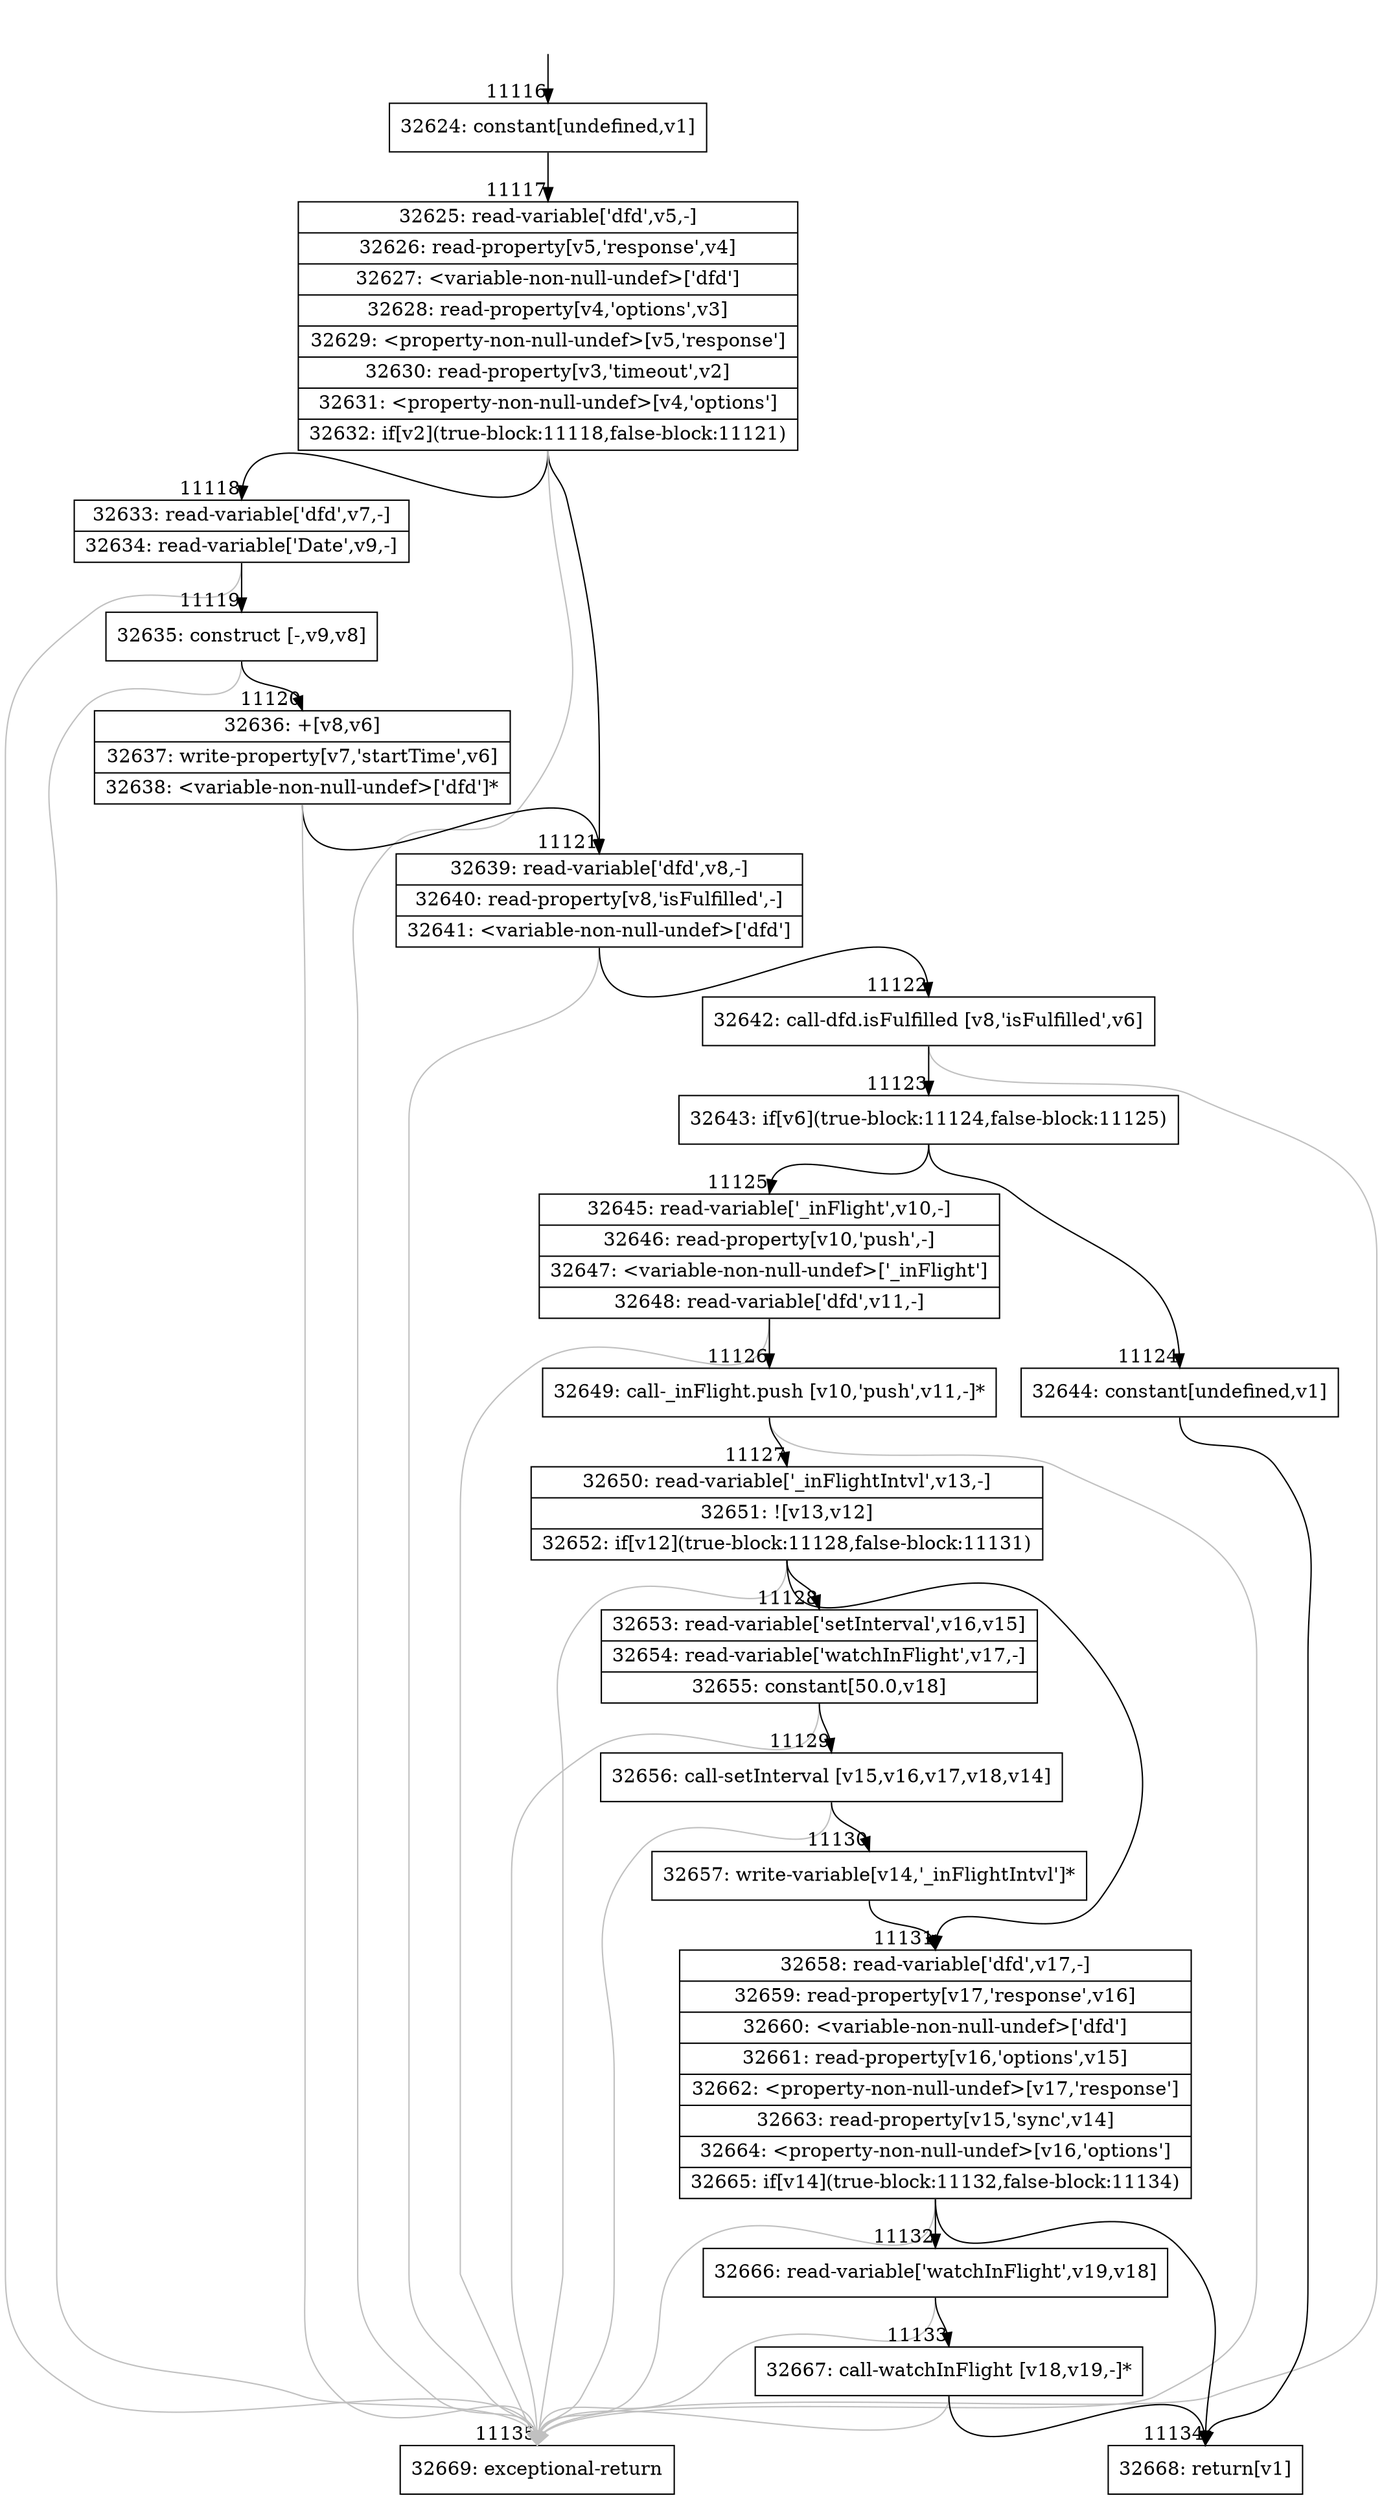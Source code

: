digraph {
rankdir="TD"
BB_entry820[shape=none,label=""];
BB_entry820 -> BB11116 [tailport=s, headport=n, headlabel="    11116"]
BB11116 [shape=record label="{32624: constant[undefined,v1]}" ] 
BB11116 -> BB11117 [tailport=s, headport=n, headlabel="      11117"]
BB11117 [shape=record label="{32625: read-variable['dfd',v5,-]|32626: read-property[v5,'response',v4]|32627: \<variable-non-null-undef\>['dfd']|32628: read-property[v4,'options',v3]|32629: \<property-non-null-undef\>[v5,'response']|32630: read-property[v3,'timeout',v2]|32631: \<property-non-null-undef\>[v4,'options']|32632: if[v2](true-block:11118,false-block:11121)}" ] 
BB11117 -> BB11118 [tailport=s, headport=n, headlabel="      11118"]
BB11117 -> BB11121 [tailport=s, headport=n, headlabel="      11121"]
BB11117 -> BB11135 [tailport=s, headport=n, color=gray, headlabel="      11135"]
BB11118 [shape=record label="{32633: read-variable['dfd',v7,-]|32634: read-variable['Date',v9,-]}" ] 
BB11118 -> BB11119 [tailport=s, headport=n, headlabel="      11119"]
BB11118 -> BB11135 [tailport=s, headport=n, color=gray]
BB11119 [shape=record label="{32635: construct [-,v9,v8]}" ] 
BB11119 -> BB11120 [tailport=s, headport=n, headlabel="      11120"]
BB11119 -> BB11135 [tailport=s, headport=n, color=gray]
BB11120 [shape=record label="{32636: +[v8,v6]|32637: write-property[v7,'startTime',v6]|32638: \<variable-non-null-undef\>['dfd']*}" ] 
BB11120 -> BB11121 [tailport=s, headport=n]
BB11120 -> BB11135 [tailport=s, headport=n, color=gray]
BB11121 [shape=record label="{32639: read-variable['dfd',v8,-]|32640: read-property[v8,'isFulfilled',-]|32641: \<variable-non-null-undef\>['dfd']}" ] 
BB11121 -> BB11122 [tailport=s, headport=n, headlabel="      11122"]
BB11121 -> BB11135 [tailport=s, headport=n, color=gray]
BB11122 [shape=record label="{32642: call-dfd.isFulfilled [v8,'isFulfilled',v6]}" ] 
BB11122 -> BB11123 [tailport=s, headport=n, headlabel="      11123"]
BB11122 -> BB11135 [tailport=s, headport=n, color=gray]
BB11123 [shape=record label="{32643: if[v6](true-block:11124,false-block:11125)}" ] 
BB11123 -> BB11124 [tailport=s, headport=n, headlabel="      11124"]
BB11123 -> BB11125 [tailport=s, headport=n, headlabel="      11125"]
BB11124 [shape=record label="{32644: constant[undefined,v1]}" ] 
BB11124 -> BB11134 [tailport=s, headport=n, headlabel="      11134"]
BB11125 [shape=record label="{32645: read-variable['_inFlight',v10,-]|32646: read-property[v10,'push',-]|32647: \<variable-non-null-undef\>['_inFlight']|32648: read-variable['dfd',v11,-]}" ] 
BB11125 -> BB11126 [tailport=s, headport=n, headlabel="      11126"]
BB11125 -> BB11135 [tailport=s, headport=n, color=gray]
BB11126 [shape=record label="{32649: call-_inFlight.push [v10,'push',v11,-]*}" ] 
BB11126 -> BB11127 [tailport=s, headport=n, headlabel="      11127"]
BB11126 -> BB11135 [tailport=s, headport=n, color=gray]
BB11127 [shape=record label="{32650: read-variable['_inFlightIntvl',v13,-]|32651: ![v13,v12]|32652: if[v12](true-block:11128,false-block:11131)}" ] 
BB11127 -> BB11128 [tailport=s, headport=n, headlabel="      11128"]
BB11127 -> BB11131 [tailport=s, headport=n, headlabel="      11131"]
BB11127 -> BB11135 [tailport=s, headport=n, color=gray]
BB11128 [shape=record label="{32653: read-variable['setInterval',v16,v15]|32654: read-variable['watchInFlight',v17,-]|32655: constant[50.0,v18]}" ] 
BB11128 -> BB11129 [tailport=s, headport=n, headlabel="      11129"]
BB11128 -> BB11135 [tailport=s, headport=n, color=gray]
BB11129 [shape=record label="{32656: call-setInterval [v15,v16,v17,v18,v14]}" ] 
BB11129 -> BB11130 [tailport=s, headport=n, headlabel="      11130"]
BB11129 -> BB11135 [tailport=s, headport=n, color=gray]
BB11130 [shape=record label="{32657: write-variable[v14,'_inFlightIntvl']*}" ] 
BB11130 -> BB11131 [tailport=s, headport=n]
BB11131 [shape=record label="{32658: read-variable['dfd',v17,-]|32659: read-property[v17,'response',v16]|32660: \<variable-non-null-undef\>['dfd']|32661: read-property[v16,'options',v15]|32662: \<property-non-null-undef\>[v17,'response']|32663: read-property[v15,'sync',v14]|32664: \<property-non-null-undef\>[v16,'options']|32665: if[v14](true-block:11132,false-block:11134)}" ] 
BB11131 -> BB11132 [tailport=s, headport=n, headlabel="      11132"]
BB11131 -> BB11134 [tailport=s, headport=n]
BB11131 -> BB11135 [tailport=s, headport=n, color=gray]
BB11132 [shape=record label="{32666: read-variable['watchInFlight',v19,v18]}" ] 
BB11132 -> BB11133 [tailport=s, headport=n, headlabel="      11133"]
BB11132 -> BB11135 [tailport=s, headport=n, color=gray]
BB11133 [shape=record label="{32667: call-watchInFlight [v18,v19,-]*}" ] 
BB11133 -> BB11134 [tailport=s, headport=n]
BB11133 -> BB11135 [tailport=s, headport=n, color=gray]
BB11134 [shape=record label="{32668: return[v1]}" ] 
BB11135 [shape=record label="{32669: exceptional-return}" ] 
//#$~ 15604
}
